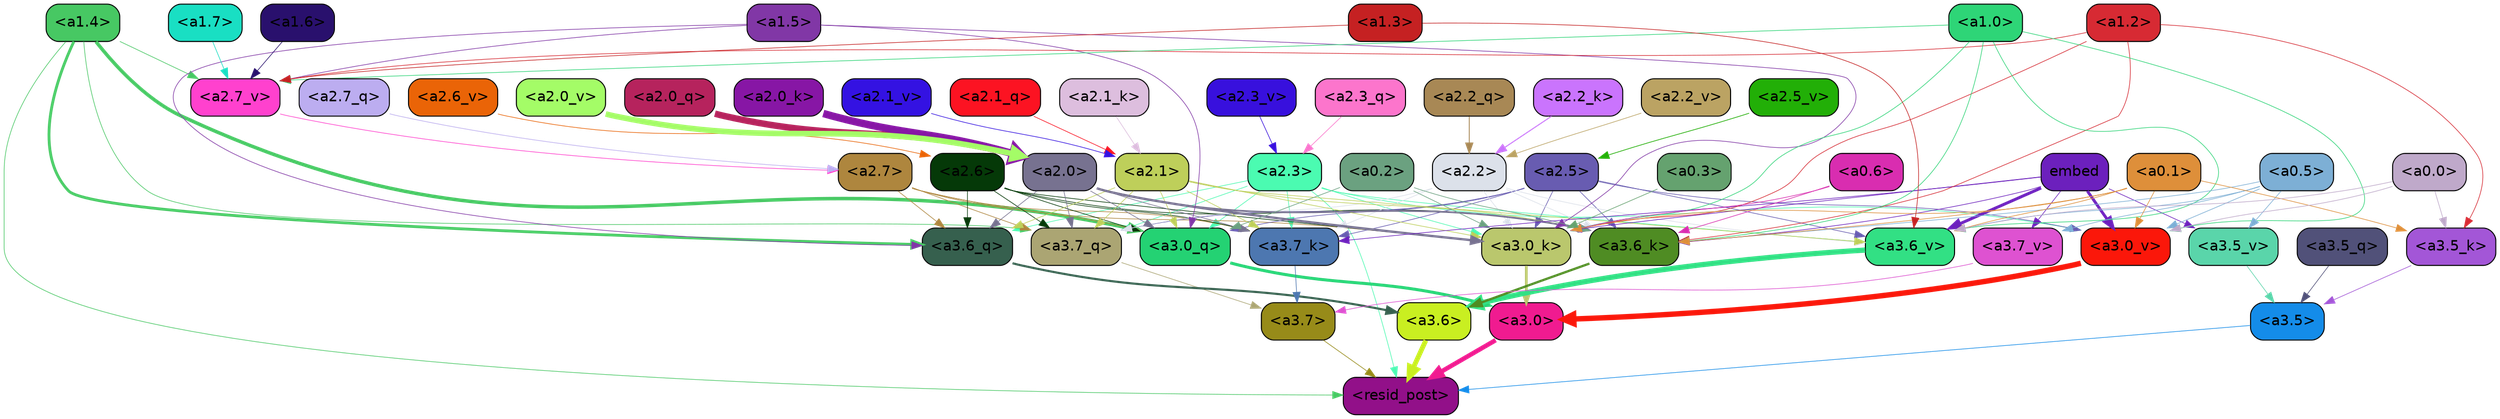 strict digraph "" {
	graph [bgcolor=transparent,
		layout=dot,
		overlap=false,
		splines=true
	];
	"<a3.7>"	[color=black,
		fillcolor="#978b19",
		fontname=Helvetica,
		shape=box,
		style="filled, rounded"];
	"<resid_post>"	[color=black,
		fillcolor="#921089",
		fontname=Helvetica,
		shape=box,
		style="filled, rounded"];
	"<a3.7>" -> "<resid_post>"	[color="#978b19",
		penwidth=0.6];
	"<a3.6>"	[color=black,
		fillcolor="#c9ef21",
		fontname=Helvetica,
		shape=box,
		style="filled, rounded"];
	"<a3.6>" -> "<resid_post>"	[color="#c9ef21",
		penwidth=4.646730065345764];
	"<a3.5>"	[color=black,
		fillcolor="#148ce9",
		fontname=Helvetica,
		shape=box,
		style="filled, rounded"];
	"<a3.5>" -> "<resid_post>"	[color="#148ce9",
		penwidth=0.6];
	"<a3.0>"	[color=black,
		fillcolor="#f01b90",
		fontname=Helvetica,
		shape=box,
		style="filled, rounded"];
	"<a3.0>" -> "<resid_post>"	[color="#f01b90",
		penwidth=4.323132634162903];
	"<a2.3>"	[color=black,
		fillcolor="#4bfbb1",
		fontname=Helvetica,
		shape=box,
		style="filled, rounded"];
	"<a2.3>" -> "<resid_post>"	[color="#4bfbb1",
		penwidth=0.6];
	"<a3.7_q>"	[color=black,
		fillcolor="#aba573",
		fontname=Helvetica,
		shape=box,
		style="filled, rounded"];
	"<a2.3>" -> "<a3.7_q>"	[color="#4bfbb1",
		penwidth=0.6];
	"<a3.6_q>"	[color=black,
		fillcolor="#36604e",
		fontname=Helvetica,
		shape=box,
		style="filled, rounded"];
	"<a2.3>" -> "<a3.6_q>"	[color="#4bfbb1",
		penwidth=0.6];
	"<a3.0_q>"	[color=black,
		fillcolor="#24d273",
		fontname=Helvetica,
		shape=box,
		style="filled, rounded"];
	"<a2.3>" -> "<a3.0_q>"	[color="#4bfbb1",
		penwidth=0.6];
	"<a3.7_k>"	[color=black,
		fillcolor="#4d77b0",
		fontname=Helvetica,
		shape=box,
		style="filled, rounded"];
	"<a2.3>" -> "<a3.7_k>"	[color="#4bfbb1",
		penwidth=0.6];
	"<a3.0_k>"	[color=black,
		fillcolor="#bac76d",
		fontname=Helvetica,
		shape=box,
		style="filled, rounded"];
	"<a2.3>" -> "<a3.0_k>"	[color="#4bfbb1",
		penwidth=0.6];
	"<a3.6_v>"	[color=black,
		fillcolor="#32e084",
		fontname=Helvetica,
		shape=box,
		style="filled, rounded"];
	"<a2.3>" -> "<a3.6_v>"	[color="#4bfbb1",
		penwidth=0.6];
	"<a3.0_v>"	[color=black,
		fillcolor="#fb170a",
		fontname=Helvetica,
		shape=box,
		style="filled, rounded"];
	"<a2.3>" -> "<a3.0_v>"	[color="#4bfbb1",
		penwidth=0.6];
	"<a1.4>"	[color=black,
		fillcolor="#47c863",
		fontname=Helvetica,
		shape=box,
		style="filled, rounded"];
	"<a1.4>" -> "<resid_post>"	[color="#47c863",
		penwidth=0.6];
	"<a1.4>" -> "<a3.7_q>"	[color="#47c863",
		penwidth=0.6];
	"<a1.4>" -> "<a3.6_q>"	[color="#47c863",
		penwidth=2.700703263282776];
	"<a1.4>" -> "<a3.0_q>"	[color="#47c863",
		penwidth=3.34255850315094];
	"<a2.7_v>"	[color=black,
		fillcolor="#ff41ce",
		fontname=Helvetica,
		shape=box,
		style="filled, rounded"];
	"<a1.4>" -> "<a2.7_v>"	[color="#47c863",
		penwidth=0.6];
	"<a3.7_q>" -> "<a3.7>"	[color="#aba573",
		penwidth=0.6];
	"<a3.6_q>" -> "<a3.6>"	[color="#36604e",
		penwidth=2.03758105635643];
	"<a3.5_q>"	[color=black,
		fillcolor="#515179",
		fontname=Helvetica,
		shape=box,
		style="filled, rounded"];
	"<a3.5_q>" -> "<a3.5>"	[color="#515179",
		penwidth=0.6];
	"<a3.0_q>" -> "<a3.0>"	[color="#24d273",
		penwidth=2.8638100624084473];
	"<a3.7_k>" -> "<a3.7>"	[color="#4d77b0",
		penwidth=0.6];
	"<a3.6_k>"	[color=black,
		fillcolor="#4f8c23",
		fontname=Helvetica,
		shape=box,
		style="filled, rounded"];
	"<a3.6_k>" -> "<a3.6>"	[color="#4f8c23",
		penwidth=2.174198240041733];
	"<a3.5_k>"	[color=black,
		fillcolor="#a356d7",
		fontname=Helvetica,
		shape=box,
		style="filled, rounded"];
	"<a3.5_k>" -> "<a3.5>"	[color="#a356d7",
		penwidth=0.6];
	"<a3.0_k>" -> "<a3.0>"	[color="#bac76d",
		penwidth=2.6274144649505615];
	"<a3.7_v>"	[color=black,
		fillcolor="#de52d1",
		fontname=Helvetica,
		shape=box,
		style="filled, rounded"];
	"<a3.7_v>" -> "<a3.7>"	[color="#de52d1",
		penwidth=0.6];
	"<a3.6_v>" -> "<a3.6>"	[color="#32e084",
		penwidth=5.002329230308533];
	"<a3.5_v>"	[color=black,
		fillcolor="#5ad5aa",
		fontname=Helvetica,
		shape=box,
		style="filled, rounded"];
	"<a3.5_v>" -> "<a3.5>"	[color="#5ad5aa",
		penwidth=0.6];
	"<a3.0_v>" -> "<a3.0>"	[color="#fb170a",
		penwidth=5.188832879066467];
	"<a2.7>"	[color=black,
		fillcolor="#ae863e",
		fontname=Helvetica,
		shape=box,
		style="filled, rounded"];
	"<a2.7>" -> "<a3.7_q>"	[color="#ae863e",
		penwidth=0.6];
	"<a2.7>" -> "<a3.6_q>"	[color="#ae863e",
		penwidth=0.6];
	"<a2.7>" -> "<a3.0_q>"	[color="#ae863e",
		penwidth=0.6];
	"<a2.7>" -> "<a3.7_k>"	[color="#ae863e",
		penwidth=0.6];
	"<a2.7>" -> "<a3.0_k>"	[color="#ae863e",
		penwidth=0.6];
	"<a2.6>"	[color=black,
		fillcolor="#053908",
		fontname=Helvetica,
		shape=box,
		style="filled, rounded"];
	"<a2.6>" -> "<a3.7_q>"	[color="#053908",
		penwidth=0.6];
	"<a2.6>" -> "<a3.6_q>"	[color="#053908",
		penwidth=0.6];
	"<a2.6>" -> "<a3.0_q>"	[color="#053908",
		penwidth=0.6];
	"<a2.6>" -> "<a3.7_k>"	[color="#053908",
		penwidth=0.6];
	"<a2.6>" -> "<a3.6_k>"	[color="#053908",
		penwidth=0.6];
	"<a2.6>" -> "<a3.0_k>"	[color="#053908",
		penwidth=0.6];
	"<a2.5>"	[color=black,
		fillcolor="#685cb1",
		fontname=Helvetica,
		shape=box,
		style="filled, rounded"];
	"<a2.5>" -> "<a3.7_q>"	[color="#685cb1",
		penwidth=0.6];
	"<a2.5>" -> "<a3.0_q>"	[color="#685cb1",
		penwidth=0.6];
	"<a2.5>" -> "<a3.7_k>"	[color="#685cb1",
		penwidth=0.6];
	"<a2.5>" -> "<a3.6_k>"	[color="#685cb1",
		penwidth=0.6];
	"<a2.5>" -> "<a3.0_k>"	[color="#685cb1",
		penwidth=0.6];
	"<a2.5>" -> "<a3.6_v>"	[color="#685cb1",
		penwidth=0.6];
	"<a2.5>" -> "<a3.0_v>"	[color="#685cb1",
		penwidth=0.6];
	"<a2.2>"	[color=black,
		fillcolor="#dce1ea",
		fontname=Helvetica,
		shape=box,
		style="filled, rounded"];
	"<a2.2>" -> "<a3.7_q>"	[color="#dce1ea",
		penwidth=0.6];
	"<a2.2>" -> "<a3.7_k>"	[color="#dce1ea",
		penwidth=0.6];
	"<a2.2>" -> "<a3.6_k>"	[color="#dce1ea",
		penwidth=0.6];
	"<a2.2>" -> "<a3.0_k>"	[color="#dce1ea",
		penwidth=0.6];
	"<a2.2>" -> "<a3.6_v>"	[color="#dce1ea",
		penwidth=0.6];
	"<a2.1>"	[color=black,
		fillcolor="#becf5a",
		fontname=Helvetica,
		shape=box,
		style="filled, rounded"];
	"<a2.1>" -> "<a3.7_q>"	[color="#becf5a",
		penwidth=0.6];
	"<a2.1>" -> "<a3.6_q>"	[color="#becf5a",
		penwidth=0.6];
	"<a2.1>" -> "<a3.0_q>"	[color="#becf5a",
		penwidth=0.6];
	"<a2.1>" -> "<a3.7_k>"	[color="#becf5a",
		penwidth=0.6];
	"<a2.1>" -> "<a3.6_k>"	[color="#becf5a",
		penwidth=0.6];
	"<a2.1>" -> "<a3.0_k>"	[color="#becf5a",
		penwidth=0.6];
	"<a2.1>" -> "<a3.6_v>"	[color="#becf5a",
		penwidth=0.6];
	"<a2.0>"	[color=black,
		fillcolor="#777290",
		fontname=Helvetica,
		shape=box,
		style="filled, rounded"];
	"<a2.0>" -> "<a3.7_q>"	[color="#777290",
		penwidth=0.6];
	"<a2.0>" -> "<a3.6_q>"	[color="#777290",
		penwidth=0.6];
	"<a2.0>" -> "<a3.0_q>"	[color="#777290",
		penwidth=0.6];
	"<a2.0>" -> "<a3.7_k>"	[color="#777290",
		penwidth=0.6];
	"<a2.0>" -> "<a3.6_k>"	[color="#777290",
		penwidth=1.6454488784074783];
	"<a2.0>" -> "<a3.0_k>"	[color="#777290",
		penwidth=2.2218968719244003];
	"<a1.5>"	[color=black,
		fillcolor="#8137a6",
		fontname=Helvetica,
		shape=box,
		style="filled, rounded"];
	"<a1.5>" -> "<a3.6_q>"	[color="#8137a6",
		penwidth=0.6];
	"<a1.5>" -> "<a3.0_q>"	[color="#8137a6",
		penwidth=0.6];
	"<a1.5>" -> "<a3.0_k>"	[color="#8137a6",
		penwidth=0.6];
	"<a1.5>" -> "<a2.7_v>"	[color="#8137a6",
		penwidth=0.6];
	"<a0.2>"	[color=black,
		fillcolor="#6ba180",
		fontname=Helvetica,
		shape=box,
		style="filled, rounded"];
	"<a0.2>" -> "<a3.0_q>"	[color="#6ba180",
		penwidth=0.6];
	"<a0.2>" -> "<a3.6_k>"	[color="#6ba180",
		penwidth=0.6];
	"<a0.2>" -> "<a3.0_k>"	[color="#6ba180",
		penwidth=0.6];
	embed	[color=black,
		fillcolor="#6c20bd",
		fontname=Helvetica,
		shape=box,
		style="filled, rounded"];
	embed -> "<a3.7_k>"	[color="#6c20bd",
		penwidth=0.6];
	embed -> "<a3.6_k>"	[color="#6c20bd",
		penwidth=0.6];
	embed -> "<a3.0_k>"	[color="#6c20bd",
		penwidth=0.6];
	embed -> "<a3.7_v>"	[color="#6c20bd",
		penwidth=0.6];
	embed -> "<a3.6_v>"	[color="#6c20bd",
		penwidth=2.8301228284835815];
	embed -> "<a3.5_v>"	[color="#6c20bd",
		penwidth=0.6];
	embed -> "<a3.0_v>"	[color="#6c20bd",
		penwidth=2.7660785913467407];
	"<a1.2>"	[color=black,
		fillcolor="#d72a33",
		fontname=Helvetica,
		shape=box,
		style="filled, rounded"];
	"<a1.2>" -> "<a3.6_k>"	[color="#d72a33",
		penwidth=0.6];
	"<a1.2>" -> "<a3.5_k>"	[color="#d72a33",
		penwidth=0.6];
	"<a1.2>" -> "<a3.0_k>"	[color="#d72a33",
		penwidth=0.6];
	"<a1.2>" -> "<a2.7_v>"	[color="#d72a33",
		penwidth=0.6];
	"<a1.0>"	[color=black,
		fillcolor="#2ed577",
		fontname=Helvetica,
		shape=box,
		style="filled, rounded"];
	"<a1.0>" -> "<a3.6_k>"	[color="#2ed577",
		penwidth=0.6];
	"<a1.0>" -> "<a3.0_k>"	[color="#2ed577",
		penwidth=0.6];
	"<a1.0>" -> "<a3.6_v>"	[color="#2ed577",
		penwidth=0.6];
	"<a1.0>" -> "<a3.0_v>"	[color="#2ed577",
		penwidth=0.6];
	"<a1.0>" -> "<a2.7_v>"	[color="#2ed577",
		penwidth=0.6];
	"<a0.6>"	[color=black,
		fillcolor="#d92db0",
		fontname=Helvetica,
		shape=box,
		style="filled, rounded"];
	"<a0.6>" -> "<a3.6_k>"	[color="#d92db0",
		penwidth=0.6];
	"<a0.6>" -> "<a3.0_k>"	[color="#d92db0",
		penwidth=0.6];
	"<a0.5>"	[color=black,
		fillcolor="#7dafd5",
		fontname=Helvetica,
		shape=box,
		style="filled, rounded"];
	"<a0.5>" -> "<a3.6_k>"	[color="#7dafd5",
		penwidth=0.6];
	"<a0.5>" -> "<a3.7_v>"	[color="#7dafd5",
		penwidth=0.6];
	"<a0.5>" -> "<a3.6_v>"	[color="#7dafd5",
		penwidth=0.6];
	"<a0.5>" -> "<a3.5_v>"	[color="#7dafd5",
		penwidth=0.6];
	"<a0.5>" -> "<a3.0_v>"	[color="#7dafd5",
		penwidth=0.6124261617660522];
	"<a0.1>"	[color=black,
		fillcolor="#de8f3a",
		fontname=Helvetica,
		shape=box,
		style="filled, rounded"];
	"<a0.1>" -> "<a3.6_k>"	[color="#de8f3a",
		penwidth=0.6];
	"<a0.1>" -> "<a3.5_k>"	[color="#de8f3a",
		penwidth=0.6];
	"<a0.1>" -> "<a3.0_k>"	[color="#de8f3a",
		penwidth=0.6];
	"<a0.1>" -> "<a3.6_v>"	[color="#de8f3a",
		penwidth=0.6];
	"<a0.1>" -> "<a3.0_v>"	[color="#de8f3a",
		penwidth=0.6];
	"<a0.0>"	[color=black,
		fillcolor="#bfa9ca",
		fontname=Helvetica,
		shape=box,
		style="filled, rounded"];
	"<a0.0>" -> "<a3.5_k>"	[color="#bfa9ca",
		penwidth=0.6];
	"<a0.0>" -> "<a3.6_v>"	[color="#bfa9ca",
		penwidth=0.6];
	"<a0.0>" -> "<a3.0_v>"	[color="#bfa9ca",
		penwidth=0.6];
	"<a0.3>"	[color=black,
		fillcolor="#65a26f",
		fontname=Helvetica,
		shape=box,
		style="filled, rounded"];
	"<a0.3>" -> "<a3.0_k>"	[color="#65a26f",
		penwidth=0.6];
	"<a1.3>"	[color=black,
		fillcolor="#c52122",
		fontname=Helvetica,
		shape=box,
		style="filled, rounded"];
	"<a1.3>" -> "<a3.6_v>"	[color="#c52122",
		penwidth=0.6];
	"<a1.3>" -> "<a2.7_v>"	[color="#c52122",
		penwidth=0.6];
	"<a2.7_q>"	[color=black,
		fillcolor="#bcadf0",
		fontname=Helvetica,
		shape=box,
		style="filled, rounded"];
	"<a2.7_q>" -> "<a2.7>"	[color="#bcadf0",
		penwidth=0.6];
	"<a2.3_q>"	[color=black,
		fillcolor="#fc75cc",
		fontname=Helvetica,
		shape=box,
		style="filled, rounded"];
	"<a2.3_q>" -> "<a2.3>"	[color="#fc75cc",
		penwidth=0.6];
	"<a2.2_q>"	[color=black,
		fillcolor="#a88855",
		fontname=Helvetica,
		shape=box,
		style="filled, rounded"];
	"<a2.2_q>" -> "<a2.2>"	[color="#a88855",
		penwidth=0.8114519119262695];
	"<a2.1_q>"	[color=black,
		fillcolor="#fc1322",
		fontname=Helvetica,
		shape=box,
		style="filled, rounded"];
	"<a2.1_q>" -> "<a2.1>"	[color="#fc1322",
		penwidth=0.6];
	"<a2.0_q>"	[color=black,
		fillcolor="#b6235d",
		fontname=Helvetica,
		shape=box,
		style="filled, rounded"];
	"<a2.0_q>" -> "<a2.0>"	[color="#b6235d",
		penwidth=6.2323237657547];
	"<a2.2_k>"	[color=black,
		fillcolor="#ca74fd",
		fontname=Helvetica,
		shape=box,
		style="filled, rounded"];
	"<a2.2_k>" -> "<a2.2>"	[color="#ca74fd",
		penwidth=0.9331893920898438];
	"<a2.1_k>"	[color=black,
		fillcolor="#ddbede",
		fontname=Helvetica,
		shape=box,
		style="filled, rounded"];
	"<a2.1_k>" -> "<a2.1>"	[color="#ddbede",
		penwidth=0.6];
	"<a2.0_k>"	[color=black,
		fillcolor="#8716a5",
		fontname=Helvetica,
		shape=box,
		style="filled, rounded"];
	"<a2.0_k>" -> "<a2.0>"	[color="#8716a5",
		penwidth=7.158664226531982];
	"<a2.7_v>" -> "<a2.7>"	[color="#ff41ce",
		penwidth=0.6];
	"<a2.6_v>"	[color=black,
		fillcolor="#ea6407",
		fontname=Helvetica,
		shape=box,
		style="filled, rounded"];
	"<a2.6_v>" -> "<a2.6>"	[color="#ea6407",
		penwidth=0.6];
	"<a2.5_v>"	[color=black,
		fillcolor="#22af07",
		fontname=Helvetica,
		shape=box,
		style="filled, rounded"];
	"<a2.5_v>" -> "<a2.5>"	[color="#22af07",
		penwidth=0.6657319068908691];
	"<a2.3_v>"	[color=black,
		fillcolor="#3810dd",
		fontname=Helvetica,
		shape=box,
		style="filled, rounded"];
	"<a2.3_v>" -> "<a2.3>"	[color="#3810dd",
		penwidth=0.6];
	"<a2.2_v>"	[color=black,
		fillcolor="#bba363",
		fontname=Helvetica,
		shape=box,
		style="filled, rounded"];
	"<a2.2_v>" -> "<a2.2>"	[color="#bba363",
		penwidth=0.6];
	"<a2.1_v>"	[color=black,
		fillcolor="#3412e2",
		fontname=Helvetica,
		shape=box,
		style="filled, rounded"];
	"<a2.1_v>" -> "<a2.1>"	[color="#3412e2",
		penwidth=0.6];
	"<a2.0_v>"	[color=black,
		fillcolor="#a4fc67",
		fontname=Helvetica,
		shape=box,
		style="filled, rounded"];
	"<a2.0_v>" -> "<a2.0>"	[color="#a4fc67",
		penwidth=5.380099236965179];
	"<a1.7>"	[color=black,
		fillcolor="#19dfc3",
		fontname=Helvetica,
		shape=box,
		style="filled, rounded"];
	"<a1.7>" -> "<a2.7_v>"	[color="#19dfc3",
		penwidth=0.6];
	"<a1.6>"	[color=black,
		fillcolor="#29106d",
		fontname=Helvetica,
		shape=box,
		style="filled, rounded"];
	"<a1.6>" -> "<a2.7_v>"	[color="#29106d",
		penwidth=0.6];
}
